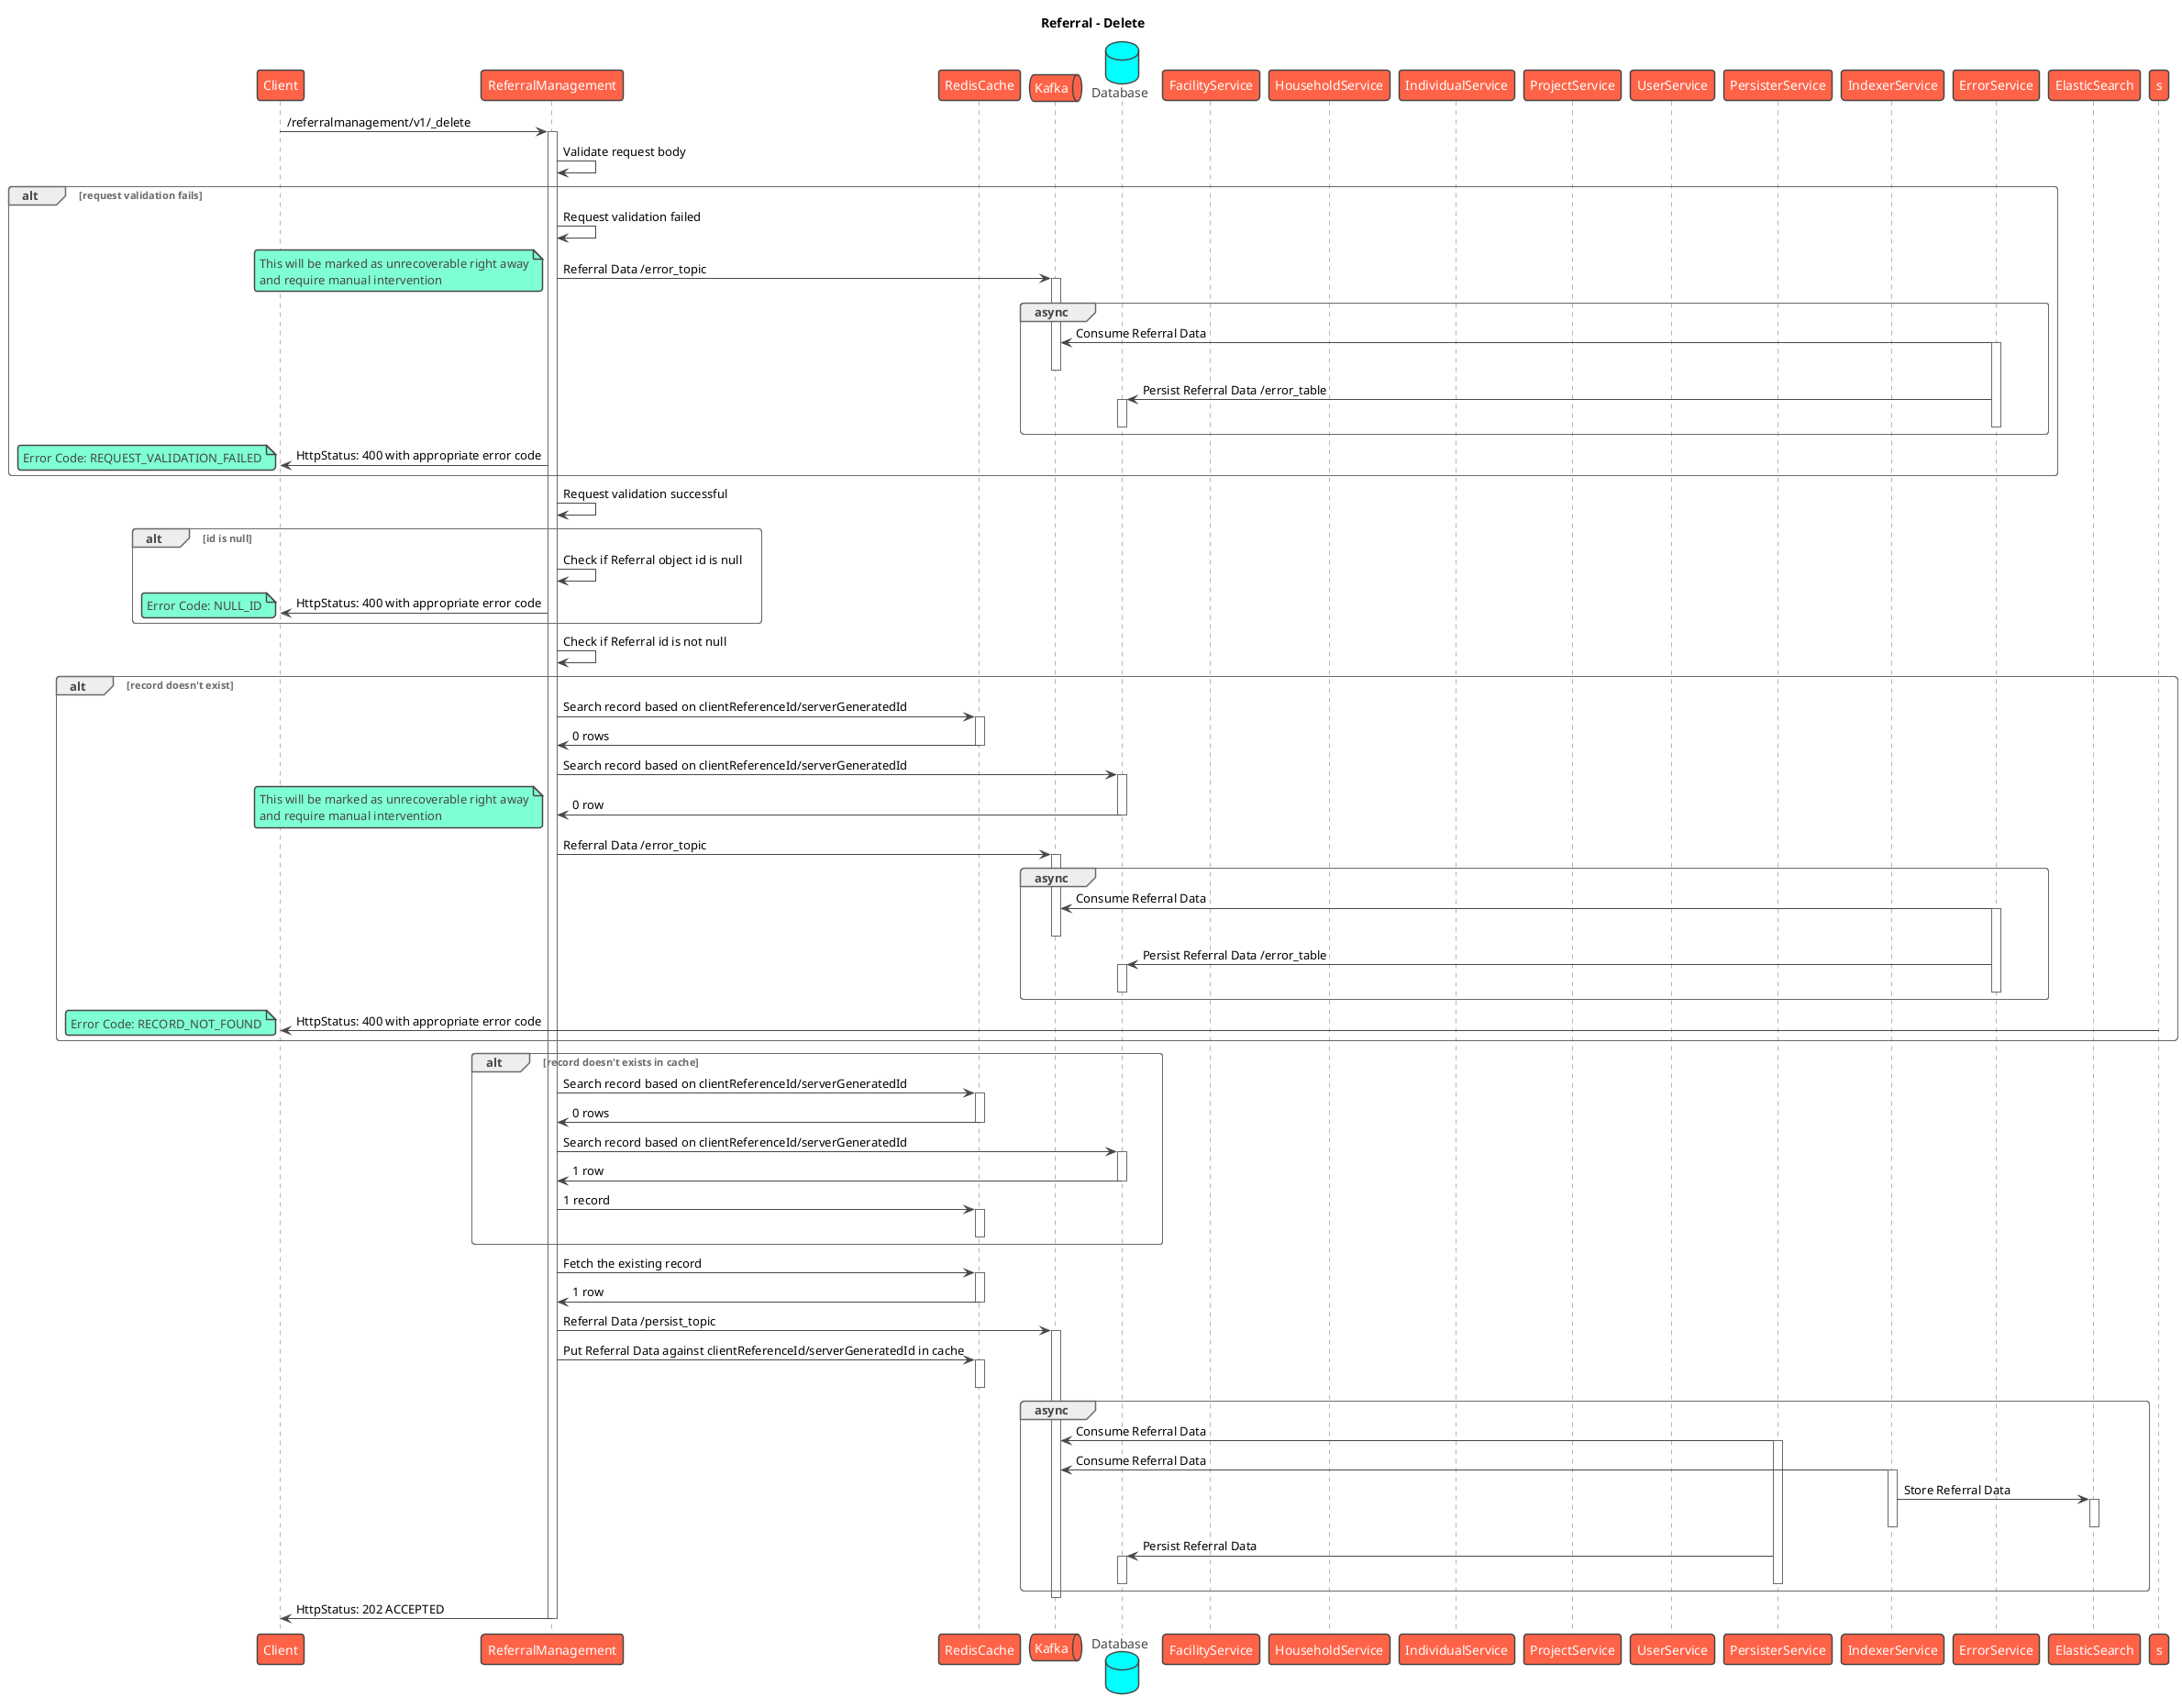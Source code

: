 @startuml
title Referral - Delete
!theme vibrant
participant Client as c
participant ReferralManagement as rm
participant RedisCache as rc
queue Kafka as k
database Database as db
participant FacilityService as fs
participant HouseholdService as hs
participant IndividualService as inds
participant ProjectService as ps
participant UserService as us
participant PersisterService as prs
participant IndexerService as idx
participant ErrorService as es
participant ElasticSearch as el

c -> rm : /referralmanagement/v1/_delete
activate rm
rm -> rm : Validate request body

alt request validation fails
    rm -> rm: Request validation failed
    rm -> k: Referral Data /error_topic
    note left
        This will be marked as unrecoverable right away
        and require manual intervention
    end note
    activate k
    group async
        es -> k: Consume Referral Data
        activate es
        deactivate k
        es -> db: Persist Referral Data /error_table
        activate db
        deactivate db
        deactivate es
    end
    rm -> c: HttpStatus: 400 with appropriate error code
    note left
      Error Code: REQUEST_VALIDATION_FAILED
    end note
end
rm -> rm: Request validation successful
alt id is null
    rm -> rm: Check if Referral object id is null
    rm -> c: HttpStatus: 400 with appropriate error code
    note left
       Error Code: NULL_ID
    end note
end
rm -> rm: Check if Referral id is not null
alt record doesn't exist
    rm -> rc: Search record based on clientReferenceId/serverGeneratedId
    activate rc
    rc -> rm: 0 rows
    deactivate rc
    rm -> db: Search record based on clientReferenceId/serverGeneratedId
    activate db
    db -> rm: 0 row
    deactivate db
    note left
        This will be marked as unrecoverable right away
        and require manual intervention
    end note
    rm -> k: Referral Data /error_topic
    activate k
    group async
        es -> k: Consume Referral Data
        activate es
        deactivate k
        es -> db: Persist Referral Data /error_table
        activate db
        deactivate db
        deactivate es
    end
    s -> c: HttpStatus: 400 with appropriate error code
    note left
      Error Code: RECORD_NOT_FOUND
    end note
end
alt record doesn't exists in cache
    rm -> rc: Search record based on clientReferenceId/serverGeneratedId
    activate rc
    rc -> rm: 0 rows
    deactivate rc
    rm -> db: Search record based on clientReferenceId/serverGeneratedId
    activate db
    db -> rm: 1 row
    deactivate db
    rm -> rc: 1 record
    activate rc
    deactivate rc
end
rm -> rc: Fetch the existing record
activate rc
rc -> rm: 1 row
deactivate rc

rm -> k: Referral Data /persist_topic
activate k
rm -> rc: Put Referral Data against clientReferenceId/serverGeneratedId in cache
activate rc
deactivate rc
group async
    prs -> k: Consume Referral Data
    activate prs
    idx -> k: Consume Referral Data
    activate idx
    idx -> el: Store Referral Data
    activate el
    deactivate el
    deactivate idx
    prs -> db: Persist Referral Data
    activate db
    deactivate db
    deactivate prs
end
deactivate k
rm -> c : HttpStatus: 202 ACCEPTED
deactivate rm

@enduml